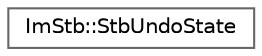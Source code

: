 digraph "Gráfico de jerarquía de clases"
{
 // LATEX_PDF_SIZE
  bgcolor="transparent";
  edge [fontname=Helvetica,fontsize=10,labelfontname=Helvetica,labelfontsize=10];
  node [fontname=Helvetica,fontsize=10,shape=box,height=0.2,width=0.4];
  rankdir="LR";
  Node0 [id="Node000000",label="ImStb::StbUndoState",height=0.2,width=0.4,color="grey40", fillcolor="white", style="filled",URL="$struct_im_stb_1_1_stb_undo_state.html",tooltip=" "];
}
